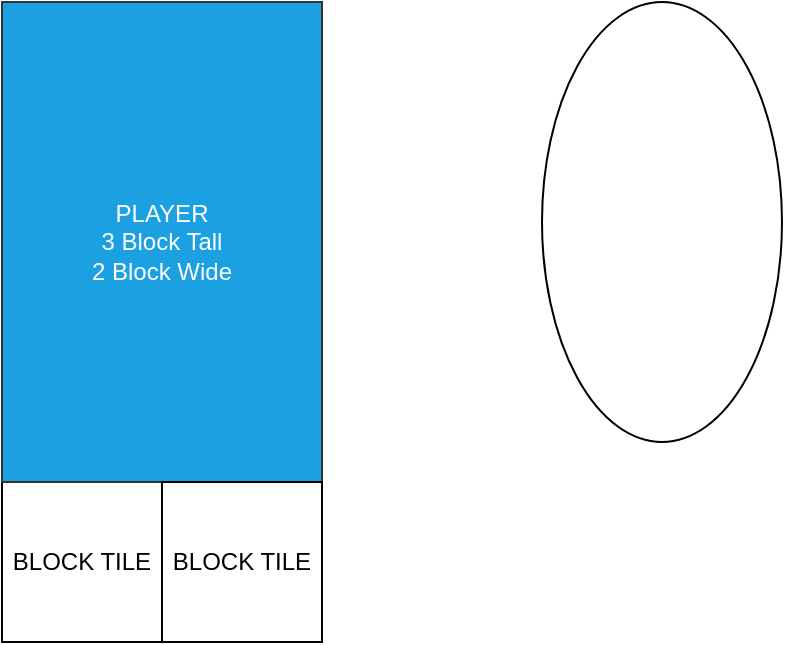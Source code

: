 <mxfile version="13.3.9" type="github">
  <diagram id="QYHInxkbD2-XI1kDPdKv" name="Page-1">
    <mxGraphModel dx="836" dy="530" grid="1" gridSize="10" guides="1" tooltips="1" connect="1" arrows="1" fold="1" page="1" pageScale="1" pageWidth="850" pageHeight="1100" math="0" shadow="0">
      <root>
        <mxCell id="0" />
        <mxCell id="1" parent="0" />
        <mxCell id="oanqZpxKPQXugIsl4gW2-1" value="BLOCK TILE" style="whiteSpace=wrap;html=1;aspect=fixed;" parent="1" vertex="1">
          <mxGeometry x="120" y="480" width="80" height="80" as="geometry" />
        </mxCell>
        <mxCell id="oanqZpxKPQXugIsl4gW2-3" value="&lt;div&gt;PLAYER&lt;/div&gt;&lt;div&gt;3 Block Tall&lt;/div&gt;&lt;div&gt;2 Block Wide&lt;br&gt;&lt;/div&gt;" style="rounded=0;whiteSpace=wrap;html=1;fillColor=#1ba1e2;strokeColor=#333333;fontColor=#ffffff;" parent="1" vertex="1">
          <mxGeometry x="120" y="240" width="160" height="240" as="geometry" />
        </mxCell>
        <mxCell id="oanqZpxKPQXugIsl4gW2-4" value="BLOCK TILE" style="whiteSpace=wrap;html=1;aspect=fixed;" parent="1" vertex="1">
          <mxGeometry x="200" y="480" width="80" height="80" as="geometry" />
        </mxCell>
        <mxCell id="ClC-BP5Ee5AOoXEFcz1q-1" value="" style="ellipse;whiteSpace=wrap;html=1;" vertex="1" parent="1">
          <mxGeometry x="390" y="240" width="120" height="220" as="geometry" />
        </mxCell>
      </root>
    </mxGraphModel>
  </diagram>
</mxfile>
